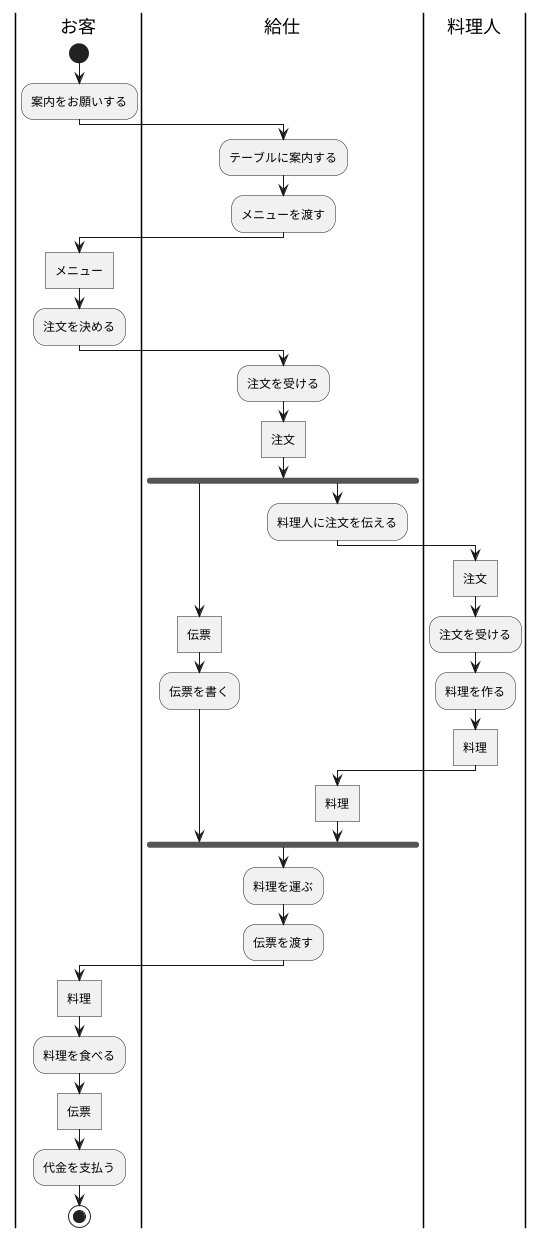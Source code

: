 @startuml レストラン
|お客|
start
:案内をお願いする;
|給仕|
:テーブルに案内する;
:メニューを渡す;
|お客|
:メニュー]
:注文を決める;
|給仕|
:注文を受ける;
:注文]
fork
    :伝票]
    :伝票を書く;
fork again
    :料理人に注文を伝える;
    |料理人|
    :注文]
    :注文を受ける;
    :料理を作る;
    :料理]
    |給仕|
    :料理]
end fork
|給仕|
:料理を運ぶ;
:伝票を渡す;
|お客|
:料理]
:料理を食べる;
:伝票]
:代金を支払う;
stop
@enduml